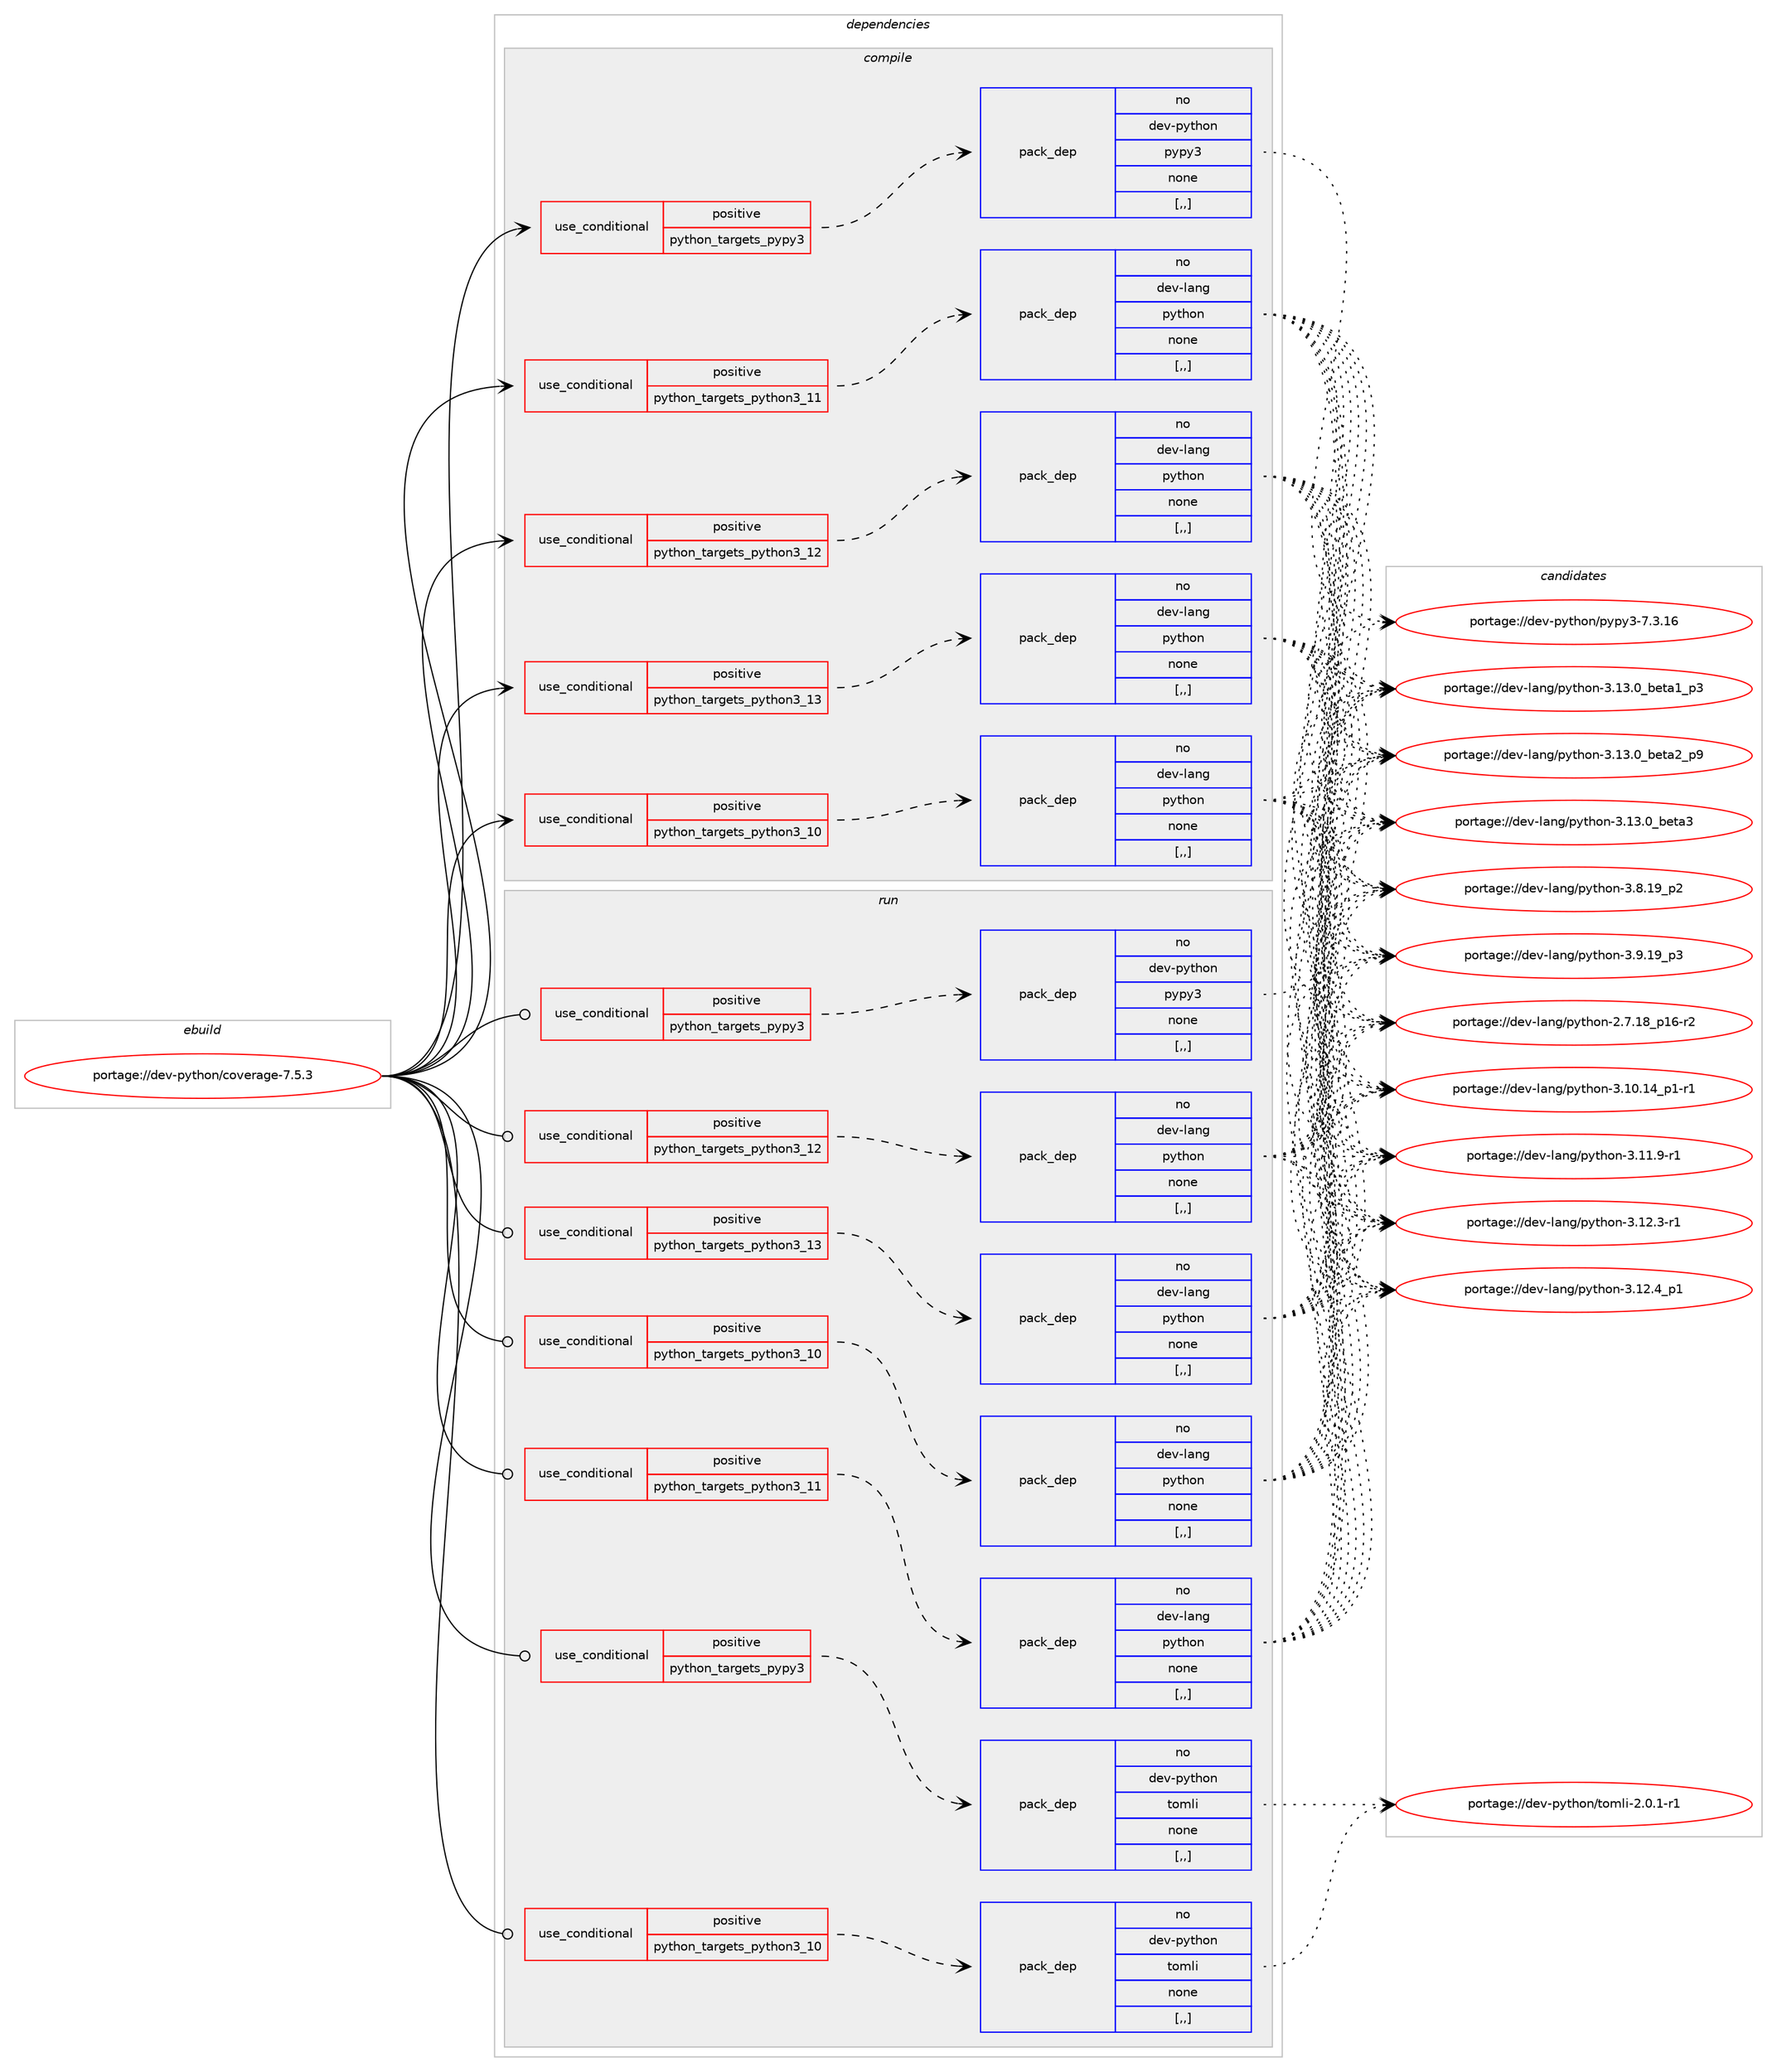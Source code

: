 digraph prolog {

# *************
# Graph options
# *************

newrank=true;
concentrate=true;
compound=true;
graph [rankdir=LR,fontname=Helvetica,fontsize=10,ranksep=1.5];#, ranksep=2.5, nodesep=0.2];
edge  [arrowhead=vee];
node  [fontname=Helvetica,fontsize=10];

# **********
# The ebuild
# **********

subgraph cluster_leftcol {
color=gray;
rank=same;
label=<<i>ebuild</i>>;
id [label="portage://dev-python/coverage-7.5.3", color=red, width=4, href="../dev-python/coverage-7.5.3.svg"];
}

# ****************
# The dependencies
# ****************

subgraph cluster_midcol {
color=gray;
label=<<i>dependencies</i>>;
subgraph cluster_compile {
fillcolor="#eeeeee";
style=filled;
label=<<i>compile</i>>;
subgraph cond31013 {
dependency140984 [label=<<TABLE BORDER="0" CELLBORDER="1" CELLSPACING="0" CELLPADDING="4"><TR><TD ROWSPAN="3" CELLPADDING="10">use_conditional</TD></TR><TR><TD>positive</TD></TR><TR><TD>python_targets_pypy3</TD></TR></TABLE>>, shape=none, color=red];
subgraph pack108759 {
dependency140985 [label=<<TABLE BORDER="0" CELLBORDER="1" CELLSPACING="0" CELLPADDING="4" WIDTH="220"><TR><TD ROWSPAN="6" CELLPADDING="30">pack_dep</TD></TR><TR><TD WIDTH="110">no</TD></TR><TR><TD>dev-python</TD></TR><TR><TD>pypy3</TD></TR><TR><TD>none</TD></TR><TR><TD>[,,]</TD></TR></TABLE>>, shape=none, color=blue];
}
dependency140984:e -> dependency140985:w [weight=20,style="dashed",arrowhead="vee"];
}
id:e -> dependency140984:w [weight=20,style="solid",arrowhead="vee"];
subgraph cond31014 {
dependency140986 [label=<<TABLE BORDER="0" CELLBORDER="1" CELLSPACING="0" CELLPADDING="4"><TR><TD ROWSPAN="3" CELLPADDING="10">use_conditional</TD></TR><TR><TD>positive</TD></TR><TR><TD>python_targets_python3_10</TD></TR></TABLE>>, shape=none, color=red];
subgraph pack108760 {
dependency140987 [label=<<TABLE BORDER="0" CELLBORDER="1" CELLSPACING="0" CELLPADDING="4" WIDTH="220"><TR><TD ROWSPAN="6" CELLPADDING="30">pack_dep</TD></TR><TR><TD WIDTH="110">no</TD></TR><TR><TD>dev-lang</TD></TR><TR><TD>python</TD></TR><TR><TD>none</TD></TR><TR><TD>[,,]</TD></TR></TABLE>>, shape=none, color=blue];
}
dependency140986:e -> dependency140987:w [weight=20,style="dashed",arrowhead="vee"];
}
id:e -> dependency140986:w [weight=20,style="solid",arrowhead="vee"];
subgraph cond31015 {
dependency140988 [label=<<TABLE BORDER="0" CELLBORDER="1" CELLSPACING="0" CELLPADDING="4"><TR><TD ROWSPAN="3" CELLPADDING="10">use_conditional</TD></TR><TR><TD>positive</TD></TR><TR><TD>python_targets_python3_11</TD></TR></TABLE>>, shape=none, color=red];
subgraph pack108761 {
dependency140989 [label=<<TABLE BORDER="0" CELLBORDER="1" CELLSPACING="0" CELLPADDING="4" WIDTH="220"><TR><TD ROWSPAN="6" CELLPADDING="30">pack_dep</TD></TR><TR><TD WIDTH="110">no</TD></TR><TR><TD>dev-lang</TD></TR><TR><TD>python</TD></TR><TR><TD>none</TD></TR><TR><TD>[,,]</TD></TR></TABLE>>, shape=none, color=blue];
}
dependency140988:e -> dependency140989:w [weight=20,style="dashed",arrowhead="vee"];
}
id:e -> dependency140988:w [weight=20,style="solid",arrowhead="vee"];
subgraph cond31016 {
dependency140990 [label=<<TABLE BORDER="0" CELLBORDER="1" CELLSPACING="0" CELLPADDING="4"><TR><TD ROWSPAN="3" CELLPADDING="10">use_conditional</TD></TR><TR><TD>positive</TD></TR><TR><TD>python_targets_python3_12</TD></TR></TABLE>>, shape=none, color=red];
subgraph pack108762 {
dependency140991 [label=<<TABLE BORDER="0" CELLBORDER="1" CELLSPACING="0" CELLPADDING="4" WIDTH="220"><TR><TD ROWSPAN="6" CELLPADDING="30">pack_dep</TD></TR><TR><TD WIDTH="110">no</TD></TR><TR><TD>dev-lang</TD></TR><TR><TD>python</TD></TR><TR><TD>none</TD></TR><TR><TD>[,,]</TD></TR></TABLE>>, shape=none, color=blue];
}
dependency140990:e -> dependency140991:w [weight=20,style="dashed",arrowhead="vee"];
}
id:e -> dependency140990:w [weight=20,style="solid",arrowhead="vee"];
subgraph cond31017 {
dependency140992 [label=<<TABLE BORDER="0" CELLBORDER="1" CELLSPACING="0" CELLPADDING="4"><TR><TD ROWSPAN="3" CELLPADDING="10">use_conditional</TD></TR><TR><TD>positive</TD></TR><TR><TD>python_targets_python3_13</TD></TR></TABLE>>, shape=none, color=red];
subgraph pack108763 {
dependency140993 [label=<<TABLE BORDER="0" CELLBORDER="1" CELLSPACING="0" CELLPADDING="4" WIDTH="220"><TR><TD ROWSPAN="6" CELLPADDING="30">pack_dep</TD></TR><TR><TD WIDTH="110">no</TD></TR><TR><TD>dev-lang</TD></TR><TR><TD>python</TD></TR><TR><TD>none</TD></TR><TR><TD>[,,]</TD></TR></TABLE>>, shape=none, color=blue];
}
dependency140992:e -> dependency140993:w [weight=20,style="dashed",arrowhead="vee"];
}
id:e -> dependency140992:w [weight=20,style="solid",arrowhead="vee"];
}
subgraph cluster_compileandrun {
fillcolor="#eeeeee";
style=filled;
label=<<i>compile and run</i>>;
}
subgraph cluster_run {
fillcolor="#eeeeee";
style=filled;
label=<<i>run</i>>;
subgraph cond31018 {
dependency140994 [label=<<TABLE BORDER="0" CELLBORDER="1" CELLSPACING="0" CELLPADDING="4"><TR><TD ROWSPAN="3" CELLPADDING="10">use_conditional</TD></TR><TR><TD>positive</TD></TR><TR><TD>python_targets_pypy3</TD></TR></TABLE>>, shape=none, color=red];
subgraph pack108764 {
dependency140995 [label=<<TABLE BORDER="0" CELLBORDER="1" CELLSPACING="0" CELLPADDING="4" WIDTH="220"><TR><TD ROWSPAN="6" CELLPADDING="30">pack_dep</TD></TR><TR><TD WIDTH="110">no</TD></TR><TR><TD>dev-python</TD></TR><TR><TD>pypy3</TD></TR><TR><TD>none</TD></TR><TR><TD>[,,]</TD></TR></TABLE>>, shape=none, color=blue];
}
dependency140994:e -> dependency140995:w [weight=20,style="dashed",arrowhead="vee"];
}
id:e -> dependency140994:w [weight=20,style="solid",arrowhead="odot"];
subgraph cond31019 {
dependency140996 [label=<<TABLE BORDER="0" CELLBORDER="1" CELLSPACING="0" CELLPADDING="4"><TR><TD ROWSPAN="3" CELLPADDING="10">use_conditional</TD></TR><TR><TD>positive</TD></TR><TR><TD>python_targets_pypy3</TD></TR></TABLE>>, shape=none, color=red];
subgraph pack108765 {
dependency140997 [label=<<TABLE BORDER="0" CELLBORDER="1" CELLSPACING="0" CELLPADDING="4" WIDTH="220"><TR><TD ROWSPAN="6" CELLPADDING="30">pack_dep</TD></TR><TR><TD WIDTH="110">no</TD></TR><TR><TD>dev-python</TD></TR><TR><TD>tomli</TD></TR><TR><TD>none</TD></TR><TR><TD>[,,]</TD></TR></TABLE>>, shape=none, color=blue];
}
dependency140996:e -> dependency140997:w [weight=20,style="dashed",arrowhead="vee"];
}
id:e -> dependency140996:w [weight=20,style="solid",arrowhead="odot"];
subgraph cond31020 {
dependency140998 [label=<<TABLE BORDER="0" CELLBORDER="1" CELLSPACING="0" CELLPADDING="4"><TR><TD ROWSPAN="3" CELLPADDING="10">use_conditional</TD></TR><TR><TD>positive</TD></TR><TR><TD>python_targets_python3_10</TD></TR></TABLE>>, shape=none, color=red];
subgraph pack108766 {
dependency140999 [label=<<TABLE BORDER="0" CELLBORDER="1" CELLSPACING="0" CELLPADDING="4" WIDTH="220"><TR><TD ROWSPAN="6" CELLPADDING="30">pack_dep</TD></TR><TR><TD WIDTH="110">no</TD></TR><TR><TD>dev-lang</TD></TR><TR><TD>python</TD></TR><TR><TD>none</TD></TR><TR><TD>[,,]</TD></TR></TABLE>>, shape=none, color=blue];
}
dependency140998:e -> dependency140999:w [weight=20,style="dashed",arrowhead="vee"];
}
id:e -> dependency140998:w [weight=20,style="solid",arrowhead="odot"];
subgraph cond31021 {
dependency141000 [label=<<TABLE BORDER="0" CELLBORDER="1" CELLSPACING="0" CELLPADDING="4"><TR><TD ROWSPAN="3" CELLPADDING="10">use_conditional</TD></TR><TR><TD>positive</TD></TR><TR><TD>python_targets_python3_10</TD></TR></TABLE>>, shape=none, color=red];
subgraph pack108767 {
dependency141001 [label=<<TABLE BORDER="0" CELLBORDER="1" CELLSPACING="0" CELLPADDING="4" WIDTH="220"><TR><TD ROWSPAN="6" CELLPADDING="30">pack_dep</TD></TR><TR><TD WIDTH="110">no</TD></TR><TR><TD>dev-python</TD></TR><TR><TD>tomli</TD></TR><TR><TD>none</TD></TR><TR><TD>[,,]</TD></TR></TABLE>>, shape=none, color=blue];
}
dependency141000:e -> dependency141001:w [weight=20,style="dashed",arrowhead="vee"];
}
id:e -> dependency141000:w [weight=20,style="solid",arrowhead="odot"];
subgraph cond31022 {
dependency141002 [label=<<TABLE BORDER="0" CELLBORDER="1" CELLSPACING="0" CELLPADDING="4"><TR><TD ROWSPAN="3" CELLPADDING="10">use_conditional</TD></TR><TR><TD>positive</TD></TR><TR><TD>python_targets_python3_11</TD></TR></TABLE>>, shape=none, color=red];
subgraph pack108768 {
dependency141003 [label=<<TABLE BORDER="0" CELLBORDER="1" CELLSPACING="0" CELLPADDING="4" WIDTH="220"><TR><TD ROWSPAN="6" CELLPADDING="30">pack_dep</TD></TR><TR><TD WIDTH="110">no</TD></TR><TR><TD>dev-lang</TD></TR><TR><TD>python</TD></TR><TR><TD>none</TD></TR><TR><TD>[,,]</TD></TR></TABLE>>, shape=none, color=blue];
}
dependency141002:e -> dependency141003:w [weight=20,style="dashed",arrowhead="vee"];
}
id:e -> dependency141002:w [weight=20,style="solid",arrowhead="odot"];
subgraph cond31023 {
dependency141004 [label=<<TABLE BORDER="0" CELLBORDER="1" CELLSPACING="0" CELLPADDING="4"><TR><TD ROWSPAN="3" CELLPADDING="10">use_conditional</TD></TR><TR><TD>positive</TD></TR><TR><TD>python_targets_python3_12</TD></TR></TABLE>>, shape=none, color=red];
subgraph pack108769 {
dependency141005 [label=<<TABLE BORDER="0" CELLBORDER="1" CELLSPACING="0" CELLPADDING="4" WIDTH="220"><TR><TD ROWSPAN="6" CELLPADDING="30">pack_dep</TD></TR><TR><TD WIDTH="110">no</TD></TR><TR><TD>dev-lang</TD></TR><TR><TD>python</TD></TR><TR><TD>none</TD></TR><TR><TD>[,,]</TD></TR></TABLE>>, shape=none, color=blue];
}
dependency141004:e -> dependency141005:w [weight=20,style="dashed",arrowhead="vee"];
}
id:e -> dependency141004:w [weight=20,style="solid",arrowhead="odot"];
subgraph cond31024 {
dependency141006 [label=<<TABLE BORDER="0" CELLBORDER="1" CELLSPACING="0" CELLPADDING="4"><TR><TD ROWSPAN="3" CELLPADDING="10">use_conditional</TD></TR><TR><TD>positive</TD></TR><TR><TD>python_targets_python3_13</TD></TR></TABLE>>, shape=none, color=red];
subgraph pack108770 {
dependency141007 [label=<<TABLE BORDER="0" CELLBORDER="1" CELLSPACING="0" CELLPADDING="4" WIDTH="220"><TR><TD ROWSPAN="6" CELLPADDING="30">pack_dep</TD></TR><TR><TD WIDTH="110">no</TD></TR><TR><TD>dev-lang</TD></TR><TR><TD>python</TD></TR><TR><TD>none</TD></TR><TR><TD>[,,]</TD></TR></TABLE>>, shape=none, color=blue];
}
dependency141006:e -> dependency141007:w [weight=20,style="dashed",arrowhead="vee"];
}
id:e -> dependency141006:w [weight=20,style="solid",arrowhead="odot"];
}
}

# **************
# The candidates
# **************

subgraph cluster_choices {
rank=same;
color=gray;
label=<<i>candidates</i>>;

subgraph choice108759 {
color=black;
nodesep=1;
choice10010111845112121116104111110471121211121215145554651464954 [label="portage://dev-python/pypy3-7.3.16", color=red, width=4,href="../dev-python/pypy3-7.3.16.svg"];
dependency140985:e -> choice10010111845112121116104111110471121211121215145554651464954:w [style=dotted,weight="100"];
}
subgraph choice108760 {
color=black;
nodesep=1;
choice100101118451089711010347112121116104111110455046554649569511249544511450 [label="portage://dev-lang/python-2.7.18_p16-r2", color=red, width=4,href="../dev-lang/python-2.7.18_p16-r2.svg"];
choice100101118451089711010347112121116104111110455146494846495295112494511449 [label="portage://dev-lang/python-3.10.14_p1-r1", color=red, width=4,href="../dev-lang/python-3.10.14_p1-r1.svg"];
choice100101118451089711010347112121116104111110455146494946574511449 [label="portage://dev-lang/python-3.11.9-r1", color=red, width=4,href="../dev-lang/python-3.11.9-r1.svg"];
choice100101118451089711010347112121116104111110455146495046514511449 [label="portage://dev-lang/python-3.12.3-r1", color=red, width=4,href="../dev-lang/python-3.12.3-r1.svg"];
choice100101118451089711010347112121116104111110455146495046529511249 [label="portage://dev-lang/python-3.12.4_p1", color=red, width=4,href="../dev-lang/python-3.12.4_p1.svg"];
choice10010111845108971101034711212111610411111045514649514648959810111697499511251 [label="portage://dev-lang/python-3.13.0_beta1_p3", color=red, width=4,href="../dev-lang/python-3.13.0_beta1_p3.svg"];
choice10010111845108971101034711212111610411111045514649514648959810111697509511257 [label="portage://dev-lang/python-3.13.0_beta2_p9", color=red, width=4,href="../dev-lang/python-3.13.0_beta2_p9.svg"];
choice1001011184510897110103471121211161041111104551464951464895981011169751 [label="portage://dev-lang/python-3.13.0_beta3", color=red, width=4,href="../dev-lang/python-3.13.0_beta3.svg"];
choice100101118451089711010347112121116104111110455146564649579511250 [label="portage://dev-lang/python-3.8.19_p2", color=red, width=4,href="../dev-lang/python-3.8.19_p2.svg"];
choice100101118451089711010347112121116104111110455146574649579511251 [label="portage://dev-lang/python-3.9.19_p3", color=red, width=4,href="../dev-lang/python-3.9.19_p3.svg"];
dependency140987:e -> choice100101118451089711010347112121116104111110455046554649569511249544511450:w [style=dotted,weight="100"];
dependency140987:e -> choice100101118451089711010347112121116104111110455146494846495295112494511449:w [style=dotted,weight="100"];
dependency140987:e -> choice100101118451089711010347112121116104111110455146494946574511449:w [style=dotted,weight="100"];
dependency140987:e -> choice100101118451089711010347112121116104111110455146495046514511449:w [style=dotted,weight="100"];
dependency140987:e -> choice100101118451089711010347112121116104111110455146495046529511249:w [style=dotted,weight="100"];
dependency140987:e -> choice10010111845108971101034711212111610411111045514649514648959810111697499511251:w [style=dotted,weight="100"];
dependency140987:e -> choice10010111845108971101034711212111610411111045514649514648959810111697509511257:w [style=dotted,weight="100"];
dependency140987:e -> choice1001011184510897110103471121211161041111104551464951464895981011169751:w [style=dotted,weight="100"];
dependency140987:e -> choice100101118451089711010347112121116104111110455146564649579511250:w [style=dotted,weight="100"];
dependency140987:e -> choice100101118451089711010347112121116104111110455146574649579511251:w [style=dotted,weight="100"];
}
subgraph choice108761 {
color=black;
nodesep=1;
choice100101118451089711010347112121116104111110455046554649569511249544511450 [label="portage://dev-lang/python-2.7.18_p16-r2", color=red, width=4,href="../dev-lang/python-2.7.18_p16-r2.svg"];
choice100101118451089711010347112121116104111110455146494846495295112494511449 [label="portage://dev-lang/python-3.10.14_p1-r1", color=red, width=4,href="../dev-lang/python-3.10.14_p1-r1.svg"];
choice100101118451089711010347112121116104111110455146494946574511449 [label="portage://dev-lang/python-3.11.9-r1", color=red, width=4,href="../dev-lang/python-3.11.9-r1.svg"];
choice100101118451089711010347112121116104111110455146495046514511449 [label="portage://dev-lang/python-3.12.3-r1", color=red, width=4,href="../dev-lang/python-3.12.3-r1.svg"];
choice100101118451089711010347112121116104111110455146495046529511249 [label="portage://dev-lang/python-3.12.4_p1", color=red, width=4,href="../dev-lang/python-3.12.4_p1.svg"];
choice10010111845108971101034711212111610411111045514649514648959810111697499511251 [label="portage://dev-lang/python-3.13.0_beta1_p3", color=red, width=4,href="../dev-lang/python-3.13.0_beta1_p3.svg"];
choice10010111845108971101034711212111610411111045514649514648959810111697509511257 [label="portage://dev-lang/python-3.13.0_beta2_p9", color=red, width=4,href="../dev-lang/python-3.13.0_beta2_p9.svg"];
choice1001011184510897110103471121211161041111104551464951464895981011169751 [label="portage://dev-lang/python-3.13.0_beta3", color=red, width=4,href="../dev-lang/python-3.13.0_beta3.svg"];
choice100101118451089711010347112121116104111110455146564649579511250 [label="portage://dev-lang/python-3.8.19_p2", color=red, width=4,href="../dev-lang/python-3.8.19_p2.svg"];
choice100101118451089711010347112121116104111110455146574649579511251 [label="portage://dev-lang/python-3.9.19_p3", color=red, width=4,href="../dev-lang/python-3.9.19_p3.svg"];
dependency140989:e -> choice100101118451089711010347112121116104111110455046554649569511249544511450:w [style=dotted,weight="100"];
dependency140989:e -> choice100101118451089711010347112121116104111110455146494846495295112494511449:w [style=dotted,weight="100"];
dependency140989:e -> choice100101118451089711010347112121116104111110455146494946574511449:w [style=dotted,weight="100"];
dependency140989:e -> choice100101118451089711010347112121116104111110455146495046514511449:w [style=dotted,weight="100"];
dependency140989:e -> choice100101118451089711010347112121116104111110455146495046529511249:w [style=dotted,weight="100"];
dependency140989:e -> choice10010111845108971101034711212111610411111045514649514648959810111697499511251:w [style=dotted,weight="100"];
dependency140989:e -> choice10010111845108971101034711212111610411111045514649514648959810111697509511257:w [style=dotted,weight="100"];
dependency140989:e -> choice1001011184510897110103471121211161041111104551464951464895981011169751:w [style=dotted,weight="100"];
dependency140989:e -> choice100101118451089711010347112121116104111110455146564649579511250:w [style=dotted,weight="100"];
dependency140989:e -> choice100101118451089711010347112121116104111110455146574649579511251:w [style=dotted,weight="100"];
}
subgraph choice108762 {
color=black;
nodesep=1;
choice100101118451089711010347112121116104111110455046554649569511249544511450 [label="portage://dev-lang/python-2.7.18_p16-r2", color=red, width=4,href="../dev-lang/python-2.7.18_p16-r2.svg"];
choice100101118451089711010347112121116104111110455146494846495295112494511449 [label="portage://dev-lang/python-3.10.14_p1-r1", color=red, width=4,href="../dev-lang/python-3.10.14_p1-r1.svg"];
choice100101118451089711010347112121116104111110455146494946574511449 [label="portage://dev-lang/python-3.11.9-r1", color=red, width=4,href="../dev-lang/python-3.11.9-r1.svg"];
choice100101118451089711010347112121116104111110455146495046514511449 [label="portage://dev-lang/python-3.12.3-r1", color=red, width=4,href="../dev-lang/python-3.12.3-r1.svg"];
choice100101118451089711010347112121116104111110455146495046529511249 [label="portage://dev-lang/python-3.12.4_p1", color=red, width=4,href="../dev-lang/python-3.12.4_p1.svg"];
choice10010111845108971101034711212111610411111045514649514648959810111697499511251 [label="portage://dev-lang/python-3.13.0_beta1_p3", color=red, width=4,href="../dev-lang/python-3.13.0_beta1_p3.svg"];
choice10010111845108971101034711212111610411111045514649514648959810111697509511257 [label="portage://dev-lang/python-3.13.0_beta2_p9", color=red, width=4,href="../dev-lang/python-3.13.0_beta2_p9.svg"];
choice1001011184510897110103471121211161041111104551464951464895981011169751 [label="portage://dev-lang/python-3.13.0_beta3", color=red, width=4,href="../dev-lang/python-3.13.0_beta3.svg"];
choice100101118451089711010347112121116104111110455146564649579511250 [label="portage://dev-lang/python-3.8.19_p2", color=red, width=4,href="../dev-lang/python-3.8.19_p2.svg"];
choice100101118451089711010347112121116104111110455146574649579511251 [label="portage://dev-lang/python-3.9.19_p3", color=red, width=4,href="../dev-lang/python-3.9.19_p3.svg"];
dependency140991:e -> choice100101118451089711010347112121116104111110455046554649569511249544511450:w [style=dotted,weight="100"];
dependency140991:e -> choice100101118451089711010347112121116104111110455146494846495295112494511449:w [style=dotted,weight="100"];
dependency140991:e -> choice100101118451089711010347112121116104111110455146494946574511449:w [style=dotted,weight="100"];
dependency140991:e -> choice100101118451089711010347112121116104111110455146495046514511449:w [style=dotted,weight="100"];
dependency140991:e -> choice100101118451089711010347112121116104111110455146495046529511249:w [style=dotted,weight="100"];
dependency140991:e -> choice10010111845108971101034711212111610411111045514649514648959810111697499511251:w [style=dotted,weight="100"];
dependency140991:e -> choice10010111845108971101034711212111610411111045514649514648959810111697509511257:w [style=dotted,weight="100"];
dependency140991:e -> choice1001011184510897110103471121211161041111104551464951464895981011169751:w [style=dotted,weight="100"];
dependency140991:e -> choice100101118451089711010347112121116104111110455146564649579511250:w [style=dotted,weight="100"];
dependency140991:e -> choice100101118451089711010347112121116104111110455146574649579511251:w [style=dotted,weight="100"];
}
subgraph choice108763 {
color=black;
nodesep=1;
choice100101118451089711010347112121116104111110455046554649569511249544511450 [label="portage://dev-lang/python-2.7.18_p16-r2", color=red, width=4,href="../dev-lang/python-2.7.18_p16-r2.svg"];
choice100101118451089711010347112121116104111110455146494846495295112494511449 [label="portage://dev-lang/python-3.10.14_p1-r1", color=red, width=4,href="../dev-lang/python-3.10.14_p1-r1.svg"];
choice100101118451089711010347112121116104111110455146494946574511449 [label="portage://dev-lang/python-3.11.9-r1", color=red, width=4,href="../dev-lang/python-3.11.9-r1.svg"];
choice100101118451089711010347112121116104111110455146495046514511449 [label="portage://dev-lang/python-3.12.3-r1", color=red, width=4,href="../dev-lang/python-3.12.3-r1.svg"];
choice100101118451089711010347112121116104111110455146495046529511249 [label="portage://dev-lang/python-3.12.4_p1", color=red, width=4,href="../dev-lang/python-3.12.4_p1.svg"];
choice10010111845108971101034711212111610411111045514649514648959810111697499511251 [label="portage://dev-lang/python-3.13.0_beta1_p3", color=red, width=4,href="../dev-lang/python-3.13.0_beta1_p3.svg"];
choice10010111845108971101034711212111610411111045514649514648959810111697509511257 [label="portage://dev-lang/python-3.13.0_beta2_p9", color=red, width=4,href="../dev-lang/python-3.13.0_beta2_p9.svg"];
choice1001011184510897110103471121211161041111104551464951464895981011169751 [label="portage://dev-lang/python-3.13.0_beta3", color=red, width=4,href="../dev-lang/python-3.13.0_beta3.svg"];
choice100101118451089711010347112121116104111110455146564649579511250 [label="portage://dev-lang/python-3.8.19_p2", color=red, width=4,href="../dev-lang/python-3.8.19_p2.svg"];
choice100101118451089711010347112121116104111110455146574649579511251 [label="portage://dev-lang/python-3.9.19_p3", color=red, width=4,href="../dev-lang/python-3.9.19_p3.svg"];
dependency140993:e -> choice100101118451089711010347112121116104111110455046554649569511249544511450:w [style=dotted,weight="100"];
dependency140993:e -> choice100101118451089711010347112121116104111110455146494846495295112494511449:w [style=dotted,weight="100"];
dependency140993:e -> choice100101118451089711010347112121116104111110455146494946574511449:w [style=dotted,weight="100"];
dependency140993:e -> choice100101118451089711010347112121116104111110455146495046514511449:w [style=dotted,weight="100"];
dependency140993:e -> choice100101118451089711010347112121116104111110455146495046529511249:w [style=dotted,weight="100"];
dependency140993:e -> choice10010111845108971101034711212111610411111045514649514648959810111697499511251:w [style=dotted,weight="100"];
dependency140993:e -> choice10010111845108971101034711212111610411111045514649514648959810111697509511257:w [style=dotted,weight="100"];
dependency140993:e -> choice1001011184510897110103471121211161041111104551464951464895981011169751:w [style=dotted,weight="100"];
dependency140993:e -> choice100101118451089711010347112121116104111110455146564649579511250:w [style=dotted,weight="100"];
dependency140993:e -> choice100101118451089711010347112121116104111110455146574649579511251:w [style=dotted,weight="100"];
}
subgraph choice108764 {
color=black;
nodesep=1;
choice10010111845112121116104111110471121211121215145554651464954 [label="portage://dev-python/pypy3-7.3.16", color=red, width=4,href="../dev-python/pypy3-7.3.16.svg"];
dependency140995:e -> choice10010111845112121116104111110471121211121215145554651464954:w [style=dotted,weight="100"];
}
subgraph choice108765 {
color=black;
nodesep=1;
choice10010111845112121116104111110471161111091081054550464846494511449 [label="portage://dev-python/tomli-2.0.1-r1", color=red, width=4,href="../dev-python/tomli-2.0.1-r1.svg"];
dependency140997:e -> choice10010111845112121116104111110471161111091081054550464846494511449:w [style=dotted,weight="100"];
}
subgraph choice108766 {
color=black;
nodesep=1;
choice100101118451089711010347112121116104111110455046554649569511249544511450 [label="portage://dev-lang/python-2.7.18_p16-r2", color=red, width=4,href="../dev-lang/python-2.7.18_p16-r2.svg"];
choice100101118451089711010347112121116104111110455146494846495295112494511449 [label="portage://dev-lang/python-3.10.14_p1-r1", color=red, width=4,href="../dev-lang/python-3.10.14_p1-r1.svg"];
choice100101118451089711010347112121116104111110455146494946574511449 [label="portage://dev-lang/python-3.11.9-r1", color=red, width=4,href="../dev-lang/python-3.11.9-r1.svg"];
choice100101118451089711010347112121116104111110455146495046514511449 [label="portage://dev-lang/python-3.12.3-r1", color=red, width=4,href="../dev-lang/python-3.12.3-r1.svg"];
choice100101118451089711010347112121116104111110455146495046529511249 [label="portage://dev-lang/python-3.12.4_p1", color=red, width=4,href="../dev-lang/python-3.12.4_p1.svg"];
choice10010111845108971101034711212111610411111045514649514648959810111697499511251 [label="portage://dev-lang/python-3.13.0_beta1_p3", color=red, width=4,href="../dev-lang/python-3.13.0_beta1_p3.svg"];
choice10010111845108971101034711212111610411111045514649514648959810111697509511257 [label="portage://dev-lang/python-3.13.0_beta2_p9", color=red, width=4,href="../dev-lang/python-3.13.0_beta2_p9.svg"];
choice1001011184510897110103471121211161041111104551464951464895981011169751 [label="portage://dev-lang/python-3.13.0_beta3", color=red, width=4,href="../dev-lang/python-3.13.0_beta3.svg"];
choice100101118451089711010347112121116104111110455146564649579511250 [label="portage://dev-lang/python-3.8.19_p2", color=red, width=4,href="../dev-lang/python-3.8.19_p2.svg"];
choice100101118451089711010347112121116104111110455146574649579511251 [label="portage://dev-lang/python-3.9.19_p3", color=red, width=4,href="../dev-lang/python-3.9.19_p3.svg"];
dependency140999:e -> choice100101118451089711010347112121116104111110455046554649569511249544511450:w [style=dotted,weight="100"];
dependency140999:e -> choice100101118451089711010347112121116104111110455146494846495295112494511449:w [style=dotted,weight="100"];
dependency140999:e -> choice100101118451089711010347112121116104111110455146494946574511449:w [style=dotted,weight="100"];
dependency140999:e -> choice100101118451089711010347112121116104111110455146495046514511449:w [style=dotted,weight="100"];
dependency140999:e -> choice100101118451089711010347112121116104111110455146495046529511249:w [style=dotted,weight="100"];
dependency140999:e -> choice10010111845108971101034711212111610411111045514649514648959810111697499511251:w [style=dotted,weight="100"];
dependency140999:e -> choice10010111845108971101034711212111610411111045514649514648959810111697509511257:w [style=dotted,weight="100"];
dependency140999:e -> choice1001011184510897110103471121211161041111104551464951464895981011169751:w [style=dotted,weight="100"];
dependency140999:e -> choice100101118451089711010347112121116104111110455146564649579511250:w [style=dotted,weight="100"];
dependency140999:e -> choice100101118451089711010347112121116104111110455146574649579511251:w [style=dotted,weight="100"];
}
subgraph choice108767 {
color=black;
nodesep=1;
choice10010111845112121116104111110471161111091081054550464846494511449 [label="portage://dev-python/tomli-2.0.1-r1", color=red, width=4,href="../dev-python/tomli-2.0.1-r1.svg"];
dependency141001:e -> choice10010111845112121116104111110471161111091081054550464846494511449:w [style=dotted,weight="100"];
}
subgraph choice108768 {
color=black;
nodesep=1;
choice100101118451089711010347112121116104111110455046554649569511249544511450 [label="portage://dev-lang/python-2.7.18_p16-r2", color=red, width=4,href="../dev-lang/python-2.7.18_p16-r2.svg"];
choice100101118451089711010347112121116104111110455146494846495295112494511449 [label="portage://dev-lang/python-3.10.14_p1-r1", color=red, width=4,href="../dev-lang/python-3.10.14_p1-r1.svg"];
choice100101118451089711010347112121116104111110455146494946574511449 [label="portage://dev-lang/python-3.11.9-r1", color=red, width=4,href="../dev-lang/python-3.11.9-r1.svg"];
choice100101118451089711010347112121116104111110455146495046514511449 [label="portage://dev-lang/python-3.12.3-r1", color=red, width=4,href="../dev-lang/python-3.12.3-r1.svg"];
choice100101118451089711010347112121116104111110455146495046529511249 [label="portage://dev-lang/python-3.12.4_p1", color=red, width=4,href="../dev-lang/python-3.12.4_p1.svg"];
choice10010111845108971101034711212111610411111045514649514648959810111697499511251 [label="portage://dev-lang/python-3.13.0_beta1_p3", color=red, width=4,href="../dev-lang/python-3.13.0_beta1_p3.svg"];
choice10010111845108971101034711212111610411111045514649514648959810111697509511257 [label="portage://dev-lang/python-3.13.0_beta2_p9", color=red, width=4,href="../dev-lang/python-3.13.0_beta2_p9.svg"];
choice1001011184510897110103471121211161041111104551464951464895981011169751 [label="portage://dev-lang/python-3.13.0_beta3", color=red, width=4,href="../dev-lang/python-3.13.0_beta3.svg"];
choice100101118451089711010347112121116104111110455146564649579511250 [label="portage://dev-lang/python-3.8.19_p2", color=red, width=4,href="../dev-lang/python-3.8.19_p2.svg"];
choice100101118451089711010347112121116104111110455146574649579511251 [label="portage://dev-lang/python-3.9.19_p3", color=red, width=4,href="../dev-lang/python-3.9.19_p3.svg"];
dependency141003:e -> choice100101118451089711010347112121116104111110455046554649569511249544511450:w [style=dotted,weight="100"];
dependency141003:e -> choice100101118451089711010347112121116104111110455146494846495295112494511449:w [style=dotted,weight="100"];
dependency141003:e -> choice100101118451089711010347112121116104111110455146494946574511449:w [style=dotted,weight="100"];
dependency141003:e -> choice100101118451089711010347112121116104111110455146495046514511449:w [style=dotted,weight="100"];
dependency141003:e -> choice100101118451089711010347112121116104111110455146495046529511249:w [style=dotted,weight="100"];
dependency141003:e -> choice10010111845108971101034711212111610411111045514649514648959810111697499511251:w [style=dotted,weight="100"];
dependency141003:e -> choice10010111845108971101034711212111610411111045514649514648959810111697509511257:w [style=dotted,weight="100"];
dependency141003:e -> choice1001011184510897110103471121211161041111104551464951464895981011169751:w [style=dotted,weight="100"];
dependency141003:e -> choice100101118451089711010347112121116104111110455146564649579511250:w [style=dotted,weight="100"];
dependency141003:e -> choice100101118451089711010347112121116104111110455146574649579511251:w [style=dotted,weight="100"];
}
subgraph choice108769 {
color=black;
nodesep=1;
choice100101118451089711010347112121116104111110455046554649569511249544511450 [label="portage://dev-lang/python-2.7.18_p16-r2", color=red, width=4,href="../dev-lang/python-2.7.18_p16-r2.svg"];
choice100101118451089711010347112121116104111110455146494846495295112494511449 [label="portage://dev-lang/python-3.10.14_p1-r1", color=red, width=4,href="../dev-lang/python-3.10.14_p1-r1.svg"];
choice100101118451089711010347112121116104111110455146494946574511449 [label="portage://dev-lang/python-3.11.9-r1", color=red, width=4,href="../dev-lang/python-3.11.9-r1.svg"];
choice100101118451089711010347112121116104111110455146495046514511449 [label="portage://dev-lang/python-3.12.3-r1", color=red, width=4,href="../dev-lang/python-3.12.3-r1.svg"];
choice100101118451089711010347112121116104111110455146495046529511249 [label="portage://dev-lang/python-3.12.4_p1", color=red, width=4,href="../dev-lang/python-3.12.4_p1.svg"];
choice10010111845108971101034711212111610411111045514649514648959810111697499511251 [label="portage://dev-lang/python-3.13.0_beta1_p3", color=red, width=4,href="../dev-lang/python-3.13.0_beta1_p3.svg"];
choice10010111845108971101034711212111610411111045514649514648959810111697509511257 [label="portage://dev-lang/python-3.13.0_beta2_p9", color=red, width=4,href="../dev-lang/python-3.13.0_beta2_p9.svg"];
choice1001011184510897110103471121211161041111104551464951464895981011169751 [label="portage://dev-lang/python-3.13.0_beta3", color=red, width=4,href="../dev-lang/python-3.13.0_beta3.svg"];
choice100101118451089711010347112121116104111110455146564649579511250 [label="portage://dev-lang/python-3.8.19_p2", color=red, width=4,href="../dev-lang/python-3.8.19_p2.svg"];
choice100101118451089711010347112121116104111110455146574649579511251 [label="portage://dev-lang/python-3.9.19_p3", color=red, width=4,href="../dev-lang/python-3.9.19_p3.svg"];
dependency141005:e -> choice100101118451089711010347112121116104111110455046554649569511249544511450:w [style=dotted,weight="100"];
dependency141005:e -> choice100101118451089711010347112121116104111110455146494846495295112494511449:w [style=dotted,weight="100"];
dependency141005:e -> choice100101118451089711010347112121116104111110455146494946574511449:w [style=dotted,weight="100"];
dependency141005:e -> choice100101118451089711010347112121116104111110455146495046514511449:w [style=dotted,weight="100"];
dependency141005:e -> choice100101118451089711010347112121116104111110455146495046529511249:w [style=dotted,weight="100"];
dependency141005:e -> choice10010111845108971101034711212111610411111045514649514648959810111697499511251:w [style=dotted,weight="100"];
dependency141005:e -> choice10010111845108971101034711212111610411111045514649514648959810111697509511257:w [style=dotted,weight="100"];
dependency141005:e -> choice1001011184510897110103471121211161041111104551464951464895981011169751:w [style=dotted,weight="100"];
dependency141005:e -> choice100101118451089711010347112121116104111110455146564649579511250:w [style=dotted,weight="100"];
dependency141005:e -> choice100101118451089711010347112121116104111110455146574649579511251:w [style=dotted,weight="100"];
}
subgraph choice108770 {
color=black;
nodesep=1;
choice100101118451089711010347112121116104111110455046554649569511249544511450 [label="portage://dev-lang/python-2.7.18_p16-r2", color=red, width=4,href="../dev-lang/python-2.7.18_p16-r2.svg"];
choice100101118451089711010347112121116104111110455146494846495295112494511449 [label="portage://dev-lang/python-3.10.14_p1-r1", color=red, width=4,href="../dev-lang/python-3.10.14_p1-r1.svg"];
choice100101118451089711010347112121116104111110455146494946574511449 [label="portage://dev-lang/python-3.11.9-r1", color=red, width=4,href="../dev-lang/python-3.11.9-r1.svg"];
choice100101118451089711010347112121116104111110455146495046514511449 [label="portage://dev-lang/python-3.12.3-r1", color=red, width=4,href="../dev-lang/python-3.12.3-r1.svg"];
choice100101118451089711010347112121116104111110455146495046529511249 [label="portage://dev-lang/python-3.12.4_p1", color=red, width=4,href="../dev-lang/python-3.12.4_p1.svg"];
choice10010111845108971101034711212111610411111045514649514648959810111697499511251 [label="portage://dev-lang/python-3.13.0_beta1_p3", color=red, width=4,href="../dev-lang/python-3.13.0_beta1_p3.svg"];
choice10010111845108971101034711212111610411111045514649514648959810111697509511257 [label="portage://dev-lang/python-3.13.0_beta2_p9", color=red, width=4,href="../dev-lang/python-3.13.0_beta2_p9.svg"];
choice1001011184510897110103471121211161041111104551464951464895981011169751 [label="portage://dev-lang/python-3.13.0_beta3", color=red, width=4,href="../dev-lang/python-3.13.0_beta3.svg"];
choice100101118451089711010347112121116104111110455146564649579511250 [label="portage://dev-lang/python-3.8.19_p2", color=red, width=4,href="../dev-lang/python-3.8.19_p2.svg"];
choice100101118451089711010347112121116104111110455146574649579511251 [label="portage://dev-lang/python-3.9.19_p3", color=red, width=4,href="../dev-lang/python-3.9.19_p3.svg"];
dependency141007:e -> choice100101118451089711010347112121116104111110455046554649569511249544511450:w [style=dotted,weight="100"];
dependency141007:e -> choice100101118451089711010347112121116104111110455146494846495295112494511449:w [style=dotted,weight="100"];
dependency141007:e -> choice100101118451089711010347112121116104111110455146494946574511449:w [style=dotted,weight="100"];
dependency141007:e -> choice100101118451089711010347112121116104111110455146495046514511449:w [style=dotted,weight="100"];
dependency141007:e -> choice100101118451089711010347112121116104111110455146495046529511249:w [style=dotted,weight="100"];
dependency141007:e -> choice10010111845108971101034711212111610411111045514649514648959810111697499511251:w [style=dotted,weight="100"];
dependency141007:e -> choice10010111845108971101034711212111610411111045514649514648959810111697509511257:w [style=dotted,weight="100"];
dependency141007:e -> choice1001011184510897110103471121211161041111104551464951464895981011169751:w [style=dotted,weight="100"];
dependency141007:e -> choice100101118451089711010347112121116104111110455146564649579511250:w [style=dotted,weight="100"];
dependency141007:e -> choice100101118451089711010347112121116104111110455146574649579511251:w [style=dotted,weight="100"];
}
}

}
